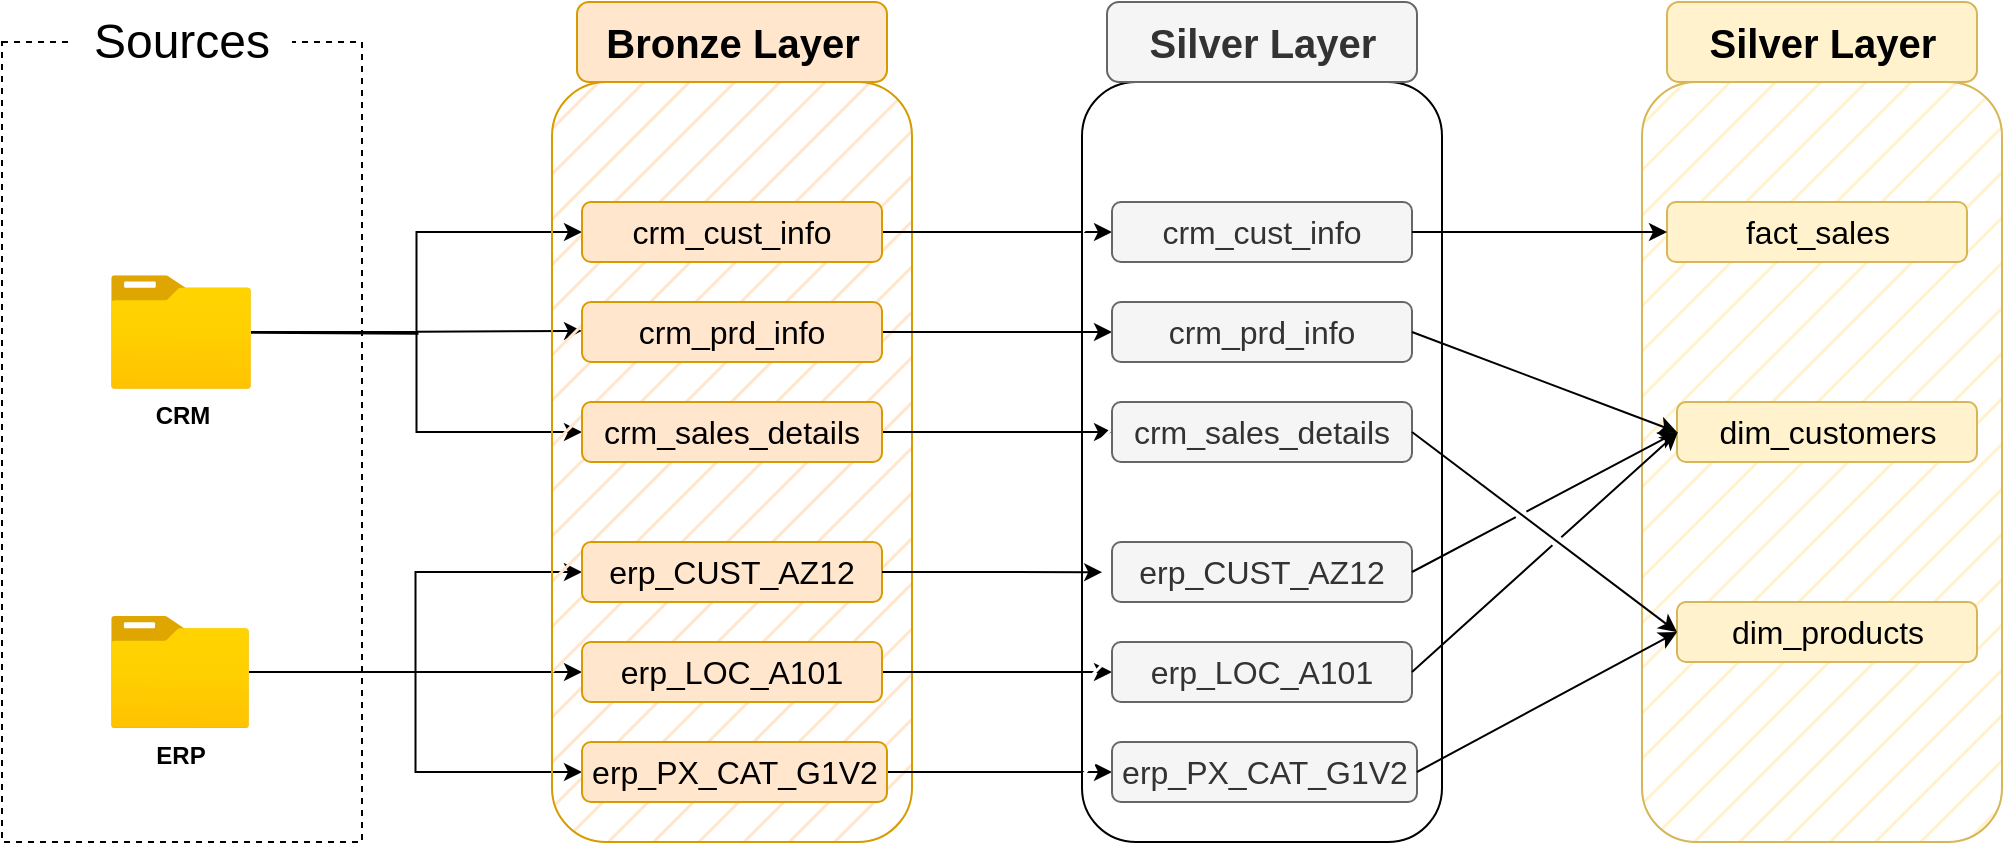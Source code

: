 <mxfile version="28.1.2">
  <diagram name="Page-1" id="jLe9ASkdljaN9P2C4b8r">
    <mxGraphModel dx="930" dy="611" grid="1" gridSize="10" guides="1" tooltips="1" connect="1" arrows="1" fold="1" page="1" pageScale="1" pageWidth="1920" pageHeight="1200" math="0" shadow="0">
      <root>
        <mxCell id="0" />
        <mxCell id="1" parent="0" />
        <mxCell id="AnBokrwv04i174QOUSZK-1" value="" style="rounded=0;whiteSpace=wrap;html=1;dashed=1;fillColor=none;" parent="1" vertex="1">
          <mxGeometry x="220" y="320" width="180" height="400" as="geometry" />
        </mxCell>
        <mxCell id="AnBokrwv04i174QOUSZK-2" value="&lt;font style=&quot;font-size: 24px;&quot;&gt;Sources&lt;/font&gt;" style="rounded=0;whiteSpace=wrap;html=1;fillColor=default;strokeColor=none;" parent="1" vertex="1">
          <mxGeometry x="255" y="300" width="110" height="40" as="geometry" />
        </mxCell>
        <mxCell id="AnBokrwv04i174QOUSZK-24" style="edgeStyle=orthogonalEdgeStyle;rounded=0;orthogonalLoop=1;jettySize=auto;html=1;entryX=0;entryY=0.5;entryDx=0;entryDy=0;" parent="1" source="AnBokrwv04i174QOUSZK-3" target="AnBokrwv04i174QOUSZK-8" edge="1">
          <mxGeometry relative="1" as="geometry" />
        </mxCell>
        <mxCell id="AnBokrwv04i174QOUSZK-25" style="edgeStyle=orthogonalEdgeStyle;rounded=0;orthogonalLoop=1;jettySize=auto;html=1;entryX=0;entryY=0.5;entryDx=0;entryDy=0;" parent="1" source="AnBokrwv04i174QOUSZK-3" target="AnBokrwv04i174QOUSZK-10" edge="1">
          <mxGeometry relative="1" as="geometry" />
        </mxCell>
        <mxCell id="AnBokrwv04i174QOUSZK-26" style="edgeStyle=orthogonalEdgeStyle;rounded=0;orthogonalLoop=1;jettySize=auto;html=1;entryX=0;entryY=0.25;entryDx=0;entryDy=0;" parent="1" edge="1">
          <mxGeometry relative="1" as="geometry">
            <mxPoint x="344.5" y="465.352" as="sourcePoint" />
            <mxPoint x="510.0" y="464.44" as="targetPoint" />
          </mxGeometry>
        </mxCell>
        <mxCell id="AnBokrwv04i174QOUSZK-3" value="&lt;b&gt;CRM&lt;/b&gt;" style="image;aspect=fixed;html=1;points=[];align=center;fontSize=12;image=img/lib/azure2/general/Folder_Blank.svg;" parent="1" vertex="1">
          <mxGeometry x="274.5" y="436.6" width="70" height="56.81" as="geometry" />
        </mxCell>
        <mxCell id="AnBokrwv04i174QOUSZK-29" style="edgeStyle=orthogonalEdgeStyle;rounded=0;orthogonalLoop=1;jettySize=auto;html=1;entryX=0;entryY=0.5;entryDx=0;entryDy=0;" parent="1" source="AnBokrwv04i174QOUSZK-4" target="AnBokrwv04i174QOUSZK-17" edge="1">
          <mxGeometry relative="1" as="geometry" />
        </mxCell>
        <mxCell id="AnBokrwv04i174QOUSZK-30" style="edgeStyle=orthogonalEdgeStyle;rounded=0;orthogonalLoop=1;jettySize=auto;html=1;entryX=0;entryY=0.5;entryDx=0;entryDy=0;" parent="1" source="AnBokrwv04i174QOUSZK-4" target="AnBokrwv04i174QOUSZK-15" edge="1">
          <mxGeometry relative="1" as="geometry" />
        </mxCell>
        <mxCell id="AnBokrwv04i174QOUSZK-31" style="edgeStyle=orthogonalEdgeStyle;rounded=0;orthogonalLoop=1;jettySize=auto;html=1;" parent="1" source="AnBokrwv04i174QOUSZK-4" target="AnBokrwv04i174QOUSZK-16" edge="1">
          <mxGeometry relative="1" as="geometry" />
        </mxCell>
        <mxCell id="AnBokrwv04i174QOUSZK-4" value="&lt;b&gt;ERP&lt;/b&gt;" style="image;aspect=fixed;html=1;points=[];align=center;fontSize=12;image=img/lib/azure2/general/Folder_Blank.svg;" parent="1" vertex="1">
          <mxGeometry x="274.5" y="607" width="69" height="56.0" as="geometry" />
        </mxCell>
        <mxCell id="AnBokrwv04i174QOUSZK-6" value="" style="rounded=1;whiteSpace=wrap;html=1;fillStyle=hatch;fillColor=#ffe6cc;strokeColor=#d79b00;" parent="1" vertex="1">
          <mxGeometry x="495" y="340" width="180" height="380" as="geometry" />
        </mxCell>
        <mxCell id="AnBokrwv04i174QOUSZK-7" value="&lt;b&gt;&lt;font style=&quot;font-size: 20px;&quot;&gt;Bronze Layer&lt;/font&gt;&lt;/b&gt;" style="rounded=1;whiteSpace=wrap;html=1;strokeColor=#d79b00;fillColor=#ffe6cc;" parent="1" vertex="1">
          <mxGeometry x="507.5" y="300" width="155" height="40" as="geometry" />
        </mxCell>
        <mxCell id="enSFWUsFMItM1wg9cQMi-15" style="edgeStyle=orthogonalEdgeStyle;rounded=0;orthogonalLoop=1;jettySize=auto;html=1;entryX=0;entryY=0.5;entryDx=0;entryDy=0;" parent="1" source="AnBokrwv04i174QOUSZK-8" target="enSFWUsFMItM1wg9cQMi-3" edge="1">
          <mxGeometry relative="1" as="geometry" />
        </mxCell>
        <mxCell id="AnBokrwv04i174QOUSZK-8" value="&lt;font style=&quot;font-size: 16px;&quot;&gt;crm_cust_info&lt;/font&gt;" style="rounded=1;whiteSpace=wrap;html=1;fillColor=#ffe6cc;strokeColor=#d79b00;fillStyle=solid;" parent="1" vertex="1">
          <mxGeometry x="510" y="400" width="150" height="30" as="geometry" />
        </mxCell>
        <mxCell id="enSFWUsFMItM1wg9cQMi-16" style="edgeStyle=orthogonalEdgeStyle;rounded=0;orthogonalLoop=1;jettySize=auto;html=1;entryX=0;entryY=0.5;entryDx=0;entryDy=0;" parent="1" source="AnBokrwv04i174QOUSZK-9" target="enSFWUsFMItM1wg9cQMi-4" edge="1">
          <mxGeometry relative="1" as="geometry" />
        </mxCell>
        <mxCell id="AnBokrwv04i174QOUSZK-9" value="&lt;font style=&quot;font-size: 16px;&quot;&gt;crm_prd_info&lt;/font&gt;" style="rounded=1;whiteSpace=wrap;html=1;fillColor=#ffe6cc;strokeColor=#d79b00;fillStyle=solid;" parent="1" vertex="1">
          <mxGeometry x="510" y="450" width="150" height="30" as="geometry" />
        </mxCell>
        <mxCell id="enSFWUsFMItM1wg9cQMi-17" style="edgeStyle=orthogonalEdgeStyle;rounded=0;orthogonalLoop=1;jettySize=auto;html=1;entryX=0;entryY=0.5;entryDx=0;entryDy=0;" parent="1" source="AnBokrwv04i174QOUSZK-10" target="enSFWUsFMItM1wg9cQMi-5" edge="1">
          <mxGeometry relative="1" as="geometry" />
        </mxCell>
        <mxCell id="AnBokrwv04i174QOUSZK-10" value="&lt;font style=&quot;font-size: 16px;&quot;&gt;crm_sales_details&lt;/font&gt;" style="rounded=1;whiteSpace=wrap;html=1;fillColor=#ffe6cc;strokeColor=#d79b00;fillStyle=solid;" parent="1" vertex="1">
          <mxGeometry x="510" y="500" width="150" height="30" as="geometry" />
        </mxCell>
        <mxCell id="AnBokrwv04i174QOUSZK-15" value="&lt;font style=&quot;font-size: 16px;&quot;&gt;erp_CUST_AZ12&lt;/font&gt;" style="rounded=1;whiteSpace=wrap;html=1;fillColor=#ffe6cc;strokeColor=#d79b00;fillStyle=solid;" parent="1" vertex="1">
          <mxGeometry x="510" y="570" width="150" height="30" as="geometry" />
        </mxCell>
        <mxCell id="enSFWUsFMItM1wg9cQMi-19" style="edgeStyle=orthogonalEdgeStyle;rounded=0;orthogonalLoop=1;jettySize=auto;html=1;entryX=0;entryY=0.5;entryDx=0;entryDy=0;" parent="1" source="AnBokrwv04i174QOUSZK-16" target="enSFWUsFMItM1wg9cQMi-7" edge="1">
          <mxGeometry relative="1" as="geometry" />
        </mxCell>
        <mxCell id="AnBokrwv04i174QOUSZK-16" value="&lt;font style=&quot;font-size: 16px;&quot;&gt;erp_LOC_A101&lt;/font&gt;" style="rounded=1;whiteSpace=wrap;html=1;fillColor=#ffe6cc;strokeColor=#d79b00;fillStyle=solid;" parent="1" vertex="1">
          <mxGeometry x="510" y="620" width="150" height="30" as="geometry" />
        </mxCell>
        <mxCell id="enSFWUsFMItM1wg9cQMi-20" style="edgeStyle=orthogonalEdgeStyle;rounded=0;orthogonalLoop=1;jettySize=auto;html=1;entryX=0;entryY=0.5;entryDx=0;entryDy=0;" parent="1" source="AnBokrwv04i174QOUSZK-17" target="enSFWUsFMItM1wg9cQMi-8" edge="1">
          <mxGeometry relative="1" as="geometry" />
        </mxCell>
        <mxCell id="AnBokrwv04i174QOUSZK-17" value="&lt;font style=&quot;font-size: 16px;&quot;&gt;erp_PX_CAT_G1V2&lt;/font&gt;" style="rounded=1;whiteSpace=wrap;html=1;fillColor=#ffe6cc;strokeColor=#d79b00;fillStyle=solid;" parent="1" vertex="1">
          <mxGeometry x="510" y="670" width="152.5" height="30" as="geometry" />
        </mxCell>
        <mxCell id="enSFWUsFMItM1wg9cQMi-1" value="" style="rounded=1;whiteSpace=wrap;html=1;fillStyle=hatch;" parent="1" vertex="1">
          <mxGeometry x="760" y="340" width="180" height="380" as="geometry" />
        </mxCell>
        <mxCell id="enSFWUsFMItM1wg9cQMi-2" value="&lt;b&gt;&lt;font style=&quot;font-size: 20px;&quot;&gt;Silver Layer&lt;/font&gt;&lt;/b&gt;" style="rounded=1;whiteSpace=wrap;html=1;strokeColor=#666666;fillColor=#f5f5f5;fontColor=#333333;" parent="1" vertex="1">
          <mxGeometry x="772.5" y="300" width="155" height="40" as="geometry" />
        </mxCell>
        <mxCell id="enSFWUsFMItM1wg9cQMi-3" value="&lt;font style=&quot;font-size: 16px;&quot;&gt;crm_cust_info&lt;/font&gt;" style="rounded=1;whiteSpace=wrap;html=1;fillColor=#f5f5f5;strokeColor=#666666;fillStyle=solid;fontColor=#333333;" parent="1" vertex="1">
          <mxGeometry x="775" y="400" width="150" height="30" as="geometry" />
        </mxCell>
        <mxCell id="enSFWUsFMItM1wg9cQMi-4" value="&lt;font style=&quot;font-size: 16px;&quot;&gt;crm_prd_info&lt;/font&gt;" style="rounded=1;whiteSpace=wrap;html=1;fillColor=#f5f5f5;strokeColor=#666666;fillStyle=solid;fontColor=#333333;" parent="1" vertex="1">
          <mxGeometry x="775" y="450" width="150" height="30" as="geometry" />
        </mxCell>
        <mxCell id="enSFWUsFMItM1wg9cQMi-5" value="&lt;font style=&quot;font-size: 16px;&quot;&gt;crm_sales_details&lt;/font&gt;" style="rounded=1;whiteSpace=wrap;html=1;fillColor=#f5f5f5;strokeColor=#666666;fillStyle=solid;fontColor=#333333;" parent="1" vertex="1">
          <mxGeometry x="775" y="500" width="150" height="30" as="geometry" />
        </mxCell>
        <mxCell id="enSFWUsFMItM1wg9cQMi-6" value="&lt;font style=&quot;font-size: 16px;&quot;&gt;erp_CUST_AZ12&lt;/font&gt;" style="rounded=1;whiteSpace=wrap;html=1;fillColor=#f5f5f5;strokeColor=#666666;fillStyle=solid;fontColor=#333333;" parent="1" vertex="1">
          <mxGeometry x="775" y="570" width="150" height="30" as="geometry" />
        </mxCell>
        <mxCell id="enSFWUsFMItM1wg9cQMi-7" value="&lt;font style=&quot;font-size: 16px;&quot;&gt;erp_LOC_A101&lt;/font&gt;" style="rounded=1;whiteSpace=wrap;html=1;fillColor=#f5f5f5;strokeColor=#666666;fillStyle=solid;fontColor=#333333;" parent="1" vertex="1">
          <mxGeometry x="775" y="620" width="150" height="30" as="geometry" />
        </mxCell>
        <mxCell id="enSFWUsFMItM1wg9cQMi-8" value="&lt;font style=&quot;font-size: 16px;&quot;&gt;erp_PX_CAT_G1V2&lt;/font&gt;" style="rounded=1;whiteSpace=wrap;html=1;fillColor=#f5f5f5;strokeColor=#666666;fillStyle=solid;fontColor=#333333;" parent="1" vertex="1">
          <mxGeometry x="775" y="670" width="152.5" height="30" as="geometry" />
        </mxCell>
        <mxCell id="enSFWUsFMItM1wg9cQMi-18" style="edgeStyle=orthogonalEdgeStyle;rounded=0;orthogonalLoop=1;jettySize=auto;html=1;entryX=0.056;entryY=0.645;entryDx=0;entryDy=0;entryPerimeter=0;" parent="1" source="AnBokrwv04i174QOUSZK-15" target="enSFWUsFMItM1wg9cQMi-1" edge="1">
          <mxGeometry relative="1" as="geometry" />
        </mxCell>
        <mxCell id="HYiyDLLMXq2Nv5ZoNzs5-1" value="" style="rounded=1;whiteSpace=wrap;html=1;fillStyle=hatch;fillColor=#fff2cc;strokeColor=#d6b656;" vertex="1" parent="1">
          <mxGeometry x="1040" y="340" width="180" height="380" as="geometry" />
        </mxCell>
        <mxCell id="HYiyDLLMXq2Nv5ZoNzs5-2" value="&lt;b&gt;&lt;font style=&quot;font-size: 20px;&quot;&gt;Silver Layer&lt;/font&gt;&lt;/b&gt;" style="rounded=1;whiteSpace=wrap;html=1;strokeColor=#d6b656;fillColor=#fff2cc;" vertex="1" parent="1">
          <mxGeometry x="1052.5" y="300" width="155" height="40" as="geometry" />
        </mxCell>
        <mxCell id="HYiyDLLMXq2Nv5ZoNzs5-3" value="&lt;font style=&quot;font-size: 16px;&quot;&gt;fact_sales&lt;/font&gt;" style="rounded=1;whiteSpace=wrap;html=1;fillColor=#fff2cc;strokeColor=#d6b656;fillStyle=solid;" vertex="1" parent="1">
          <mxGeometry x="1052.5" y="400" width="150" height="30" as="geometry" />
        </mxCell>
        <mxCell id="HYiyDLLMXq2Nv5ZoNzs5-4" value="&lt;font style=&quot;font-size: 16px;&quot;&gt;dim_customers&lt;/font&gt;" style="rounded=1;whiteSpace=wrap;html=1;fillColor=#fff2cc;strokeColor=#d6b656;fillStyle=solid;" vertex="1" parent="1">
          <mxGeometry x="1057.5" y="500" width="150" height="30" as="geometry" />
        </mxCell>
        <mxCell id="HYiyDLLMXq2Nv5ZoNzs5-5" value="&lt;font style=&quot;font-size: 16px;&quot;&gt;dim_products&lt;/font&gt;" style="rounded=1;whiteSpace=wrap;html=1;fillColor=#fff2cc;strokeColor=#d6b656;fillStyle=solid;" vertex="1" parent="1">
          <mxGeometry x="1057.5" y="600" width="150" height="30" as="geometry" />
        </mxCell>
        <mxCell id="HYiyDLLMXq2Nv5ZoNzs5-9" value="" style="endArrow=classic;html=1;rounded=0;entryX=0;entryY=0.5;entryDx=0;entryDy=0;exitX=1;exitY=0.5;exitDx=0;exitDy=0;" edge="1" parent="1" source="enSFWUsFMItM1wg9cQMi-3" target="HYiyDLLMXq2Nv5ZoNzs5-3">
          <mxGeometry width="50" height="50" relative="1" as="geometry">
            <mxPoint x="930" y="422" as="sourcePoint" />
            <mxPoint x="970" y="370" as="targetPoint" />
            <Array as="points" />
          </mxGeometry>
        </mxCell>
        <mxCell id="HYiyDLLMXq2Nv5ZoNzs5-10" value="" style="endArrow=classic;html=1;rounded=0;entryX=0;entryY=0.5;entryDx=0;entryDy=0;exitX=1;exitY=0.5;exitDx=0;exitDy=0;jumpStyle=gap;" edge="1" parent="1" source="enSFWUsFMItM1wg9cQMi-4" target="HYiyDLLMXq2Nv5ZoNzs5-4">
          <mxGeometry width="50" height="50" relative="1" as="geometry">
            <mxPoint x="927.5" y="464.29" as="sourcePoint" />
            <mxPoint x="1055.5" y="464.29" as="targetPoint" />
            <Array as="points" />
          </mxGeometry>
        </mxCell>
        <mxCell id="HYiyDLLMXq2Nv5ZoNzs5-11" value="" style="endArrow=classic;html=1;rounded=0;entryX=0;entryY=0.5;entryDx=0;entryDy=0;exitX=1;exitY=0.5;exitDx=0;exitDy=0;jumpStyle=gap;" edge="1" parent="1" source="enSFWUsFMItM1wg9cQMi-5" target="HYiyDLLMXq2Nv5ZoNzs5-5">
          <mxGeometry width="50" height="50" relative="1" as="geometry">
            <mxPoint x="925" y="470" as="sourcePoint" />
            <mxPoint x="1055.5" y="535.71" as="targetPoint" />
            <Array as="points" />
          </mxGeometry>
        </mxCell>
        <mxCell id="HYiyDLLMXq2Nv5ZoNzs5-12" value="" style="endArrow=classic;html=1;rounded=0;entryX=0;entryY=0.5;entryDx=0;entryDy=0;exitX=1;exitY=0.5;exitDx=0;exitDy=0;jumpStyle=gap;" edge="1" parent="1" source="enSFWUsFMItM1wg9cQMi-6" target="HYiyDLLMXq2Nv5ZoNzs5-4">
          <mxGeometry width="50" height="50" relative="1" as="geometry">
            <mxPoint x="935" y="525" as="sourcePoint" />
            <mxPoint x="1068" y="590" as="targetPoint" />
            <Array as="points" />
          </mxGeometry>
        </mxCell>
        <mxCell id="HYiyDLLMXq2Nv5ZoNzs5-13" value="" style="endArrow=classic;html=1;rounded=0;exitX=1;exitY=0.5;exitDx=0;exitDy=0;jumpStyle=gap;" edge="1" parent="1" source="enSFWUsFMItM1wg9cQMi-7">
          <mxGeometry width="50" height="50" relative="1" as="geometry">
            <mxPoint x="935" y="595" as="sourcePoint" />
            <mxPoint x="1058" y="515" as="targetPoint" />
            <Array as="points" />
          </mxGeometry>
        </mxCell>
        <mxCell id="HYiyDLLMXq2Nv5ZoNzs5-14" value="" style="endArrow=classic;html=1;rounded=0;exitX=1;exitY=0.5;exitDx=0;exitDy=0;jumpStyle=gap;entryX=0;entryY=0.5;entryDx=0;entryDy=0;" edge="1" parent="1" source="enSFWUsFMItM1wg9cQMi-8" target="HYiyDLLMXq2Nv5ZoNzs5-5">
          <mxGeometry width="50" height="50" relative="1" as="geometry">
            <mxPoint x="925" y="687.5" as="sourcePoint" />
            <mxPoint x="1060" y="582.5" as="targetPoint" />
            <Array as="points" />
          </mxGeometry>
        </mxCell>
      </root>
    </mxGraphModel>
  </diagram>
</mxfile>
